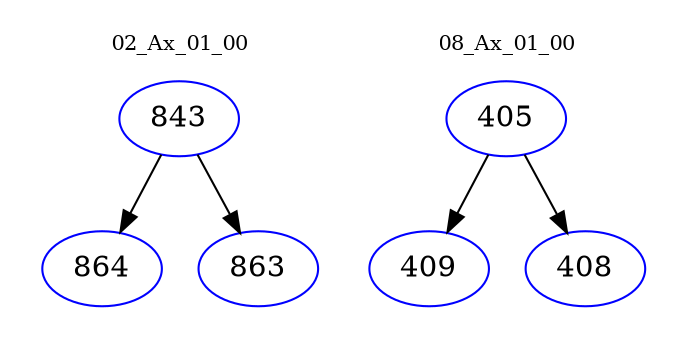 digraph{
subgraph cluster_0 {
color = white
label = "02_Ax_01_00";
fontsize=10;
T0_843 [label="843", color="blue"]
T0_843 -> T0_864 [color="black"]
T0_864 [label="864", color="blue"]
T0_843 -> T0_863 [color="black"]
T0_863 [label="863", color="blue"]
}
subgraph cluster_1 {
color = white
label = "08_Ax_01_00";
fontsize=10;
T1_405 [label="405", color="blue"]
T1_405 -> T1_409 [color="black"]
T1_409 [label="409", color="blue"]
T1_405 -> T1_408 [color="black"]
T1_408 [label="408", color="blue"]
}
}
